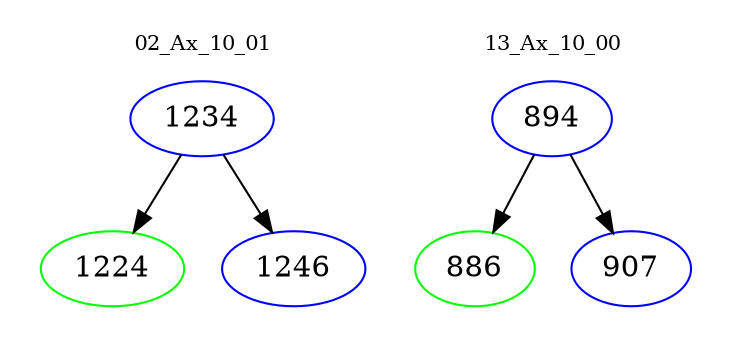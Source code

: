 digraph{
subgraph cluster_0 {
color = white
label = "02_Ax_10_01";
fontsize=10;
T0_1234 [label="1234", color="blue"]
T0_1234 -> T0_1224 [color="black"]
T0_1224 [label="1224", color="green"]
T0_1234 -> T0_1246 [color="black"]
T0_1246 [label="1246", color="blue"]
}
subgraph cluster_1 {
color = white
label = "13_Ax_10_00";
fontsize=10;
T1_894 [label="894", color="blue"]
T1_894 -> T1_886 [color="black"]
T1_886 [label="886", color="green"]
T1_894 -> T1_907 [color="black"]
T1_907 [label="907", color="blue"]
}
}
